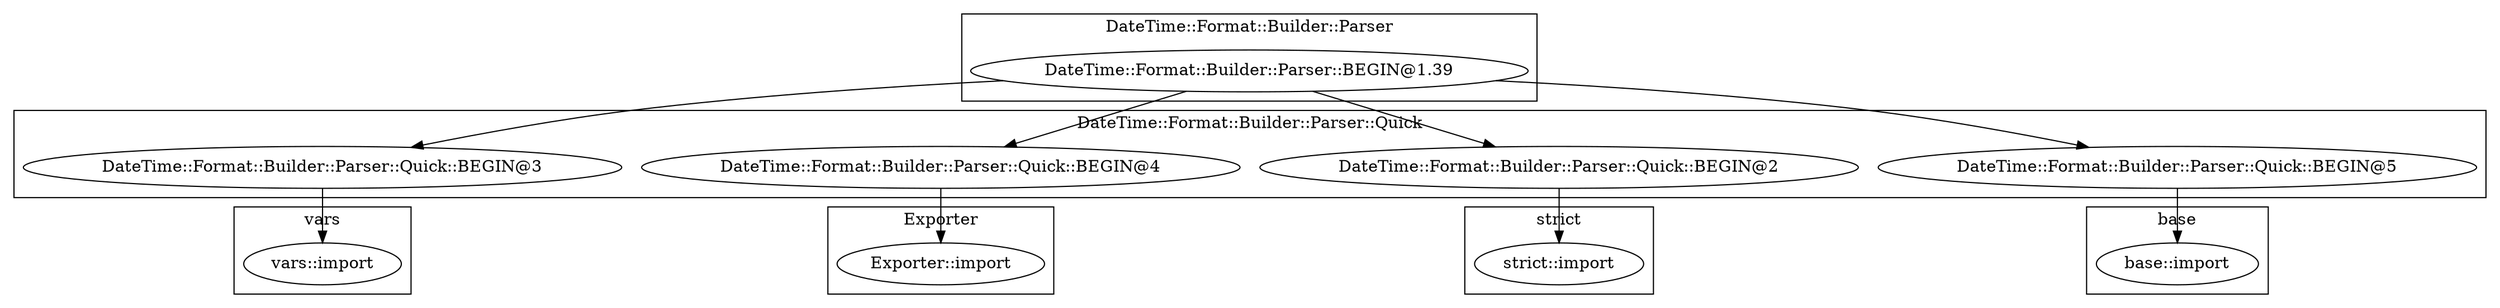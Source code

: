 digraph {
graph [overlap=false]
subgraph cluster_DateTime_Format_Builder_Parser {
	label="DateTime::Format::Builder::Parser";
	"DateTime::Format::Builder::Parser::BEGIN@1.39";
}
subgraph cluster_base {
	label="base";
	"base::import";
}
subgraph cluster_Exporter {
	label="Exporter";
	"Exporter::import";
}
subgraph cluster_vars {
	label="vars";
	"vars::import";
}
subgraph cluster_DateTime_Format_Builder_Parser_Quick {
	label="DateTime::Format::Builder::Parser::Quick";
	"DateTime::Format::Builder::Parser::Quick::BEGIN@3";
	"DateTime::Format::Builder::Parser::Quick::BEGIN@4";
	"DateTime::Format::Builder::Parser::Quick::BEGIN@2";
	"DateTime::Format::Builder::Parser::Quick::BEGIN@5";
}
subgraph cluster_strict {
	label="strict";
	"strict::import";
}
"DateTime::Format::Builder::Parser::Quick::BEGIN@4" -> "Exporter::import";
"DateTime::Format::Builder::Parser::BEGIN@1.39" -> "DateTime::Format::Builder::Parser::Quick::BEGIN@4";
"DateTime::Format::Builder::Parser::Quick::BEGIN@5" -> "base::import";
"DateTime::Format::Builder::Parser::BEGIN@1.39" -> "DateTime::Format::Builder::Parser::Quick::BEGIN@3";
"DateTime::Format::Builder::Parser::Quick::BEGIN@3" -> "vars::import";
"DateTime::Format::Builder::Parser::BEGIN@1.39" -> "DateTime::Format::Builder::Parser::Quick::BEGIN@5";
"DateTime::Format::Builder::Parser::Quick::BEGIN@2" -> "strict::import";
"DateTime::Format::Builder::Parser::BEGIN@1.39" -> "DateTime::Format::Builder::Parser::Quick::BEGIN@2";
}
